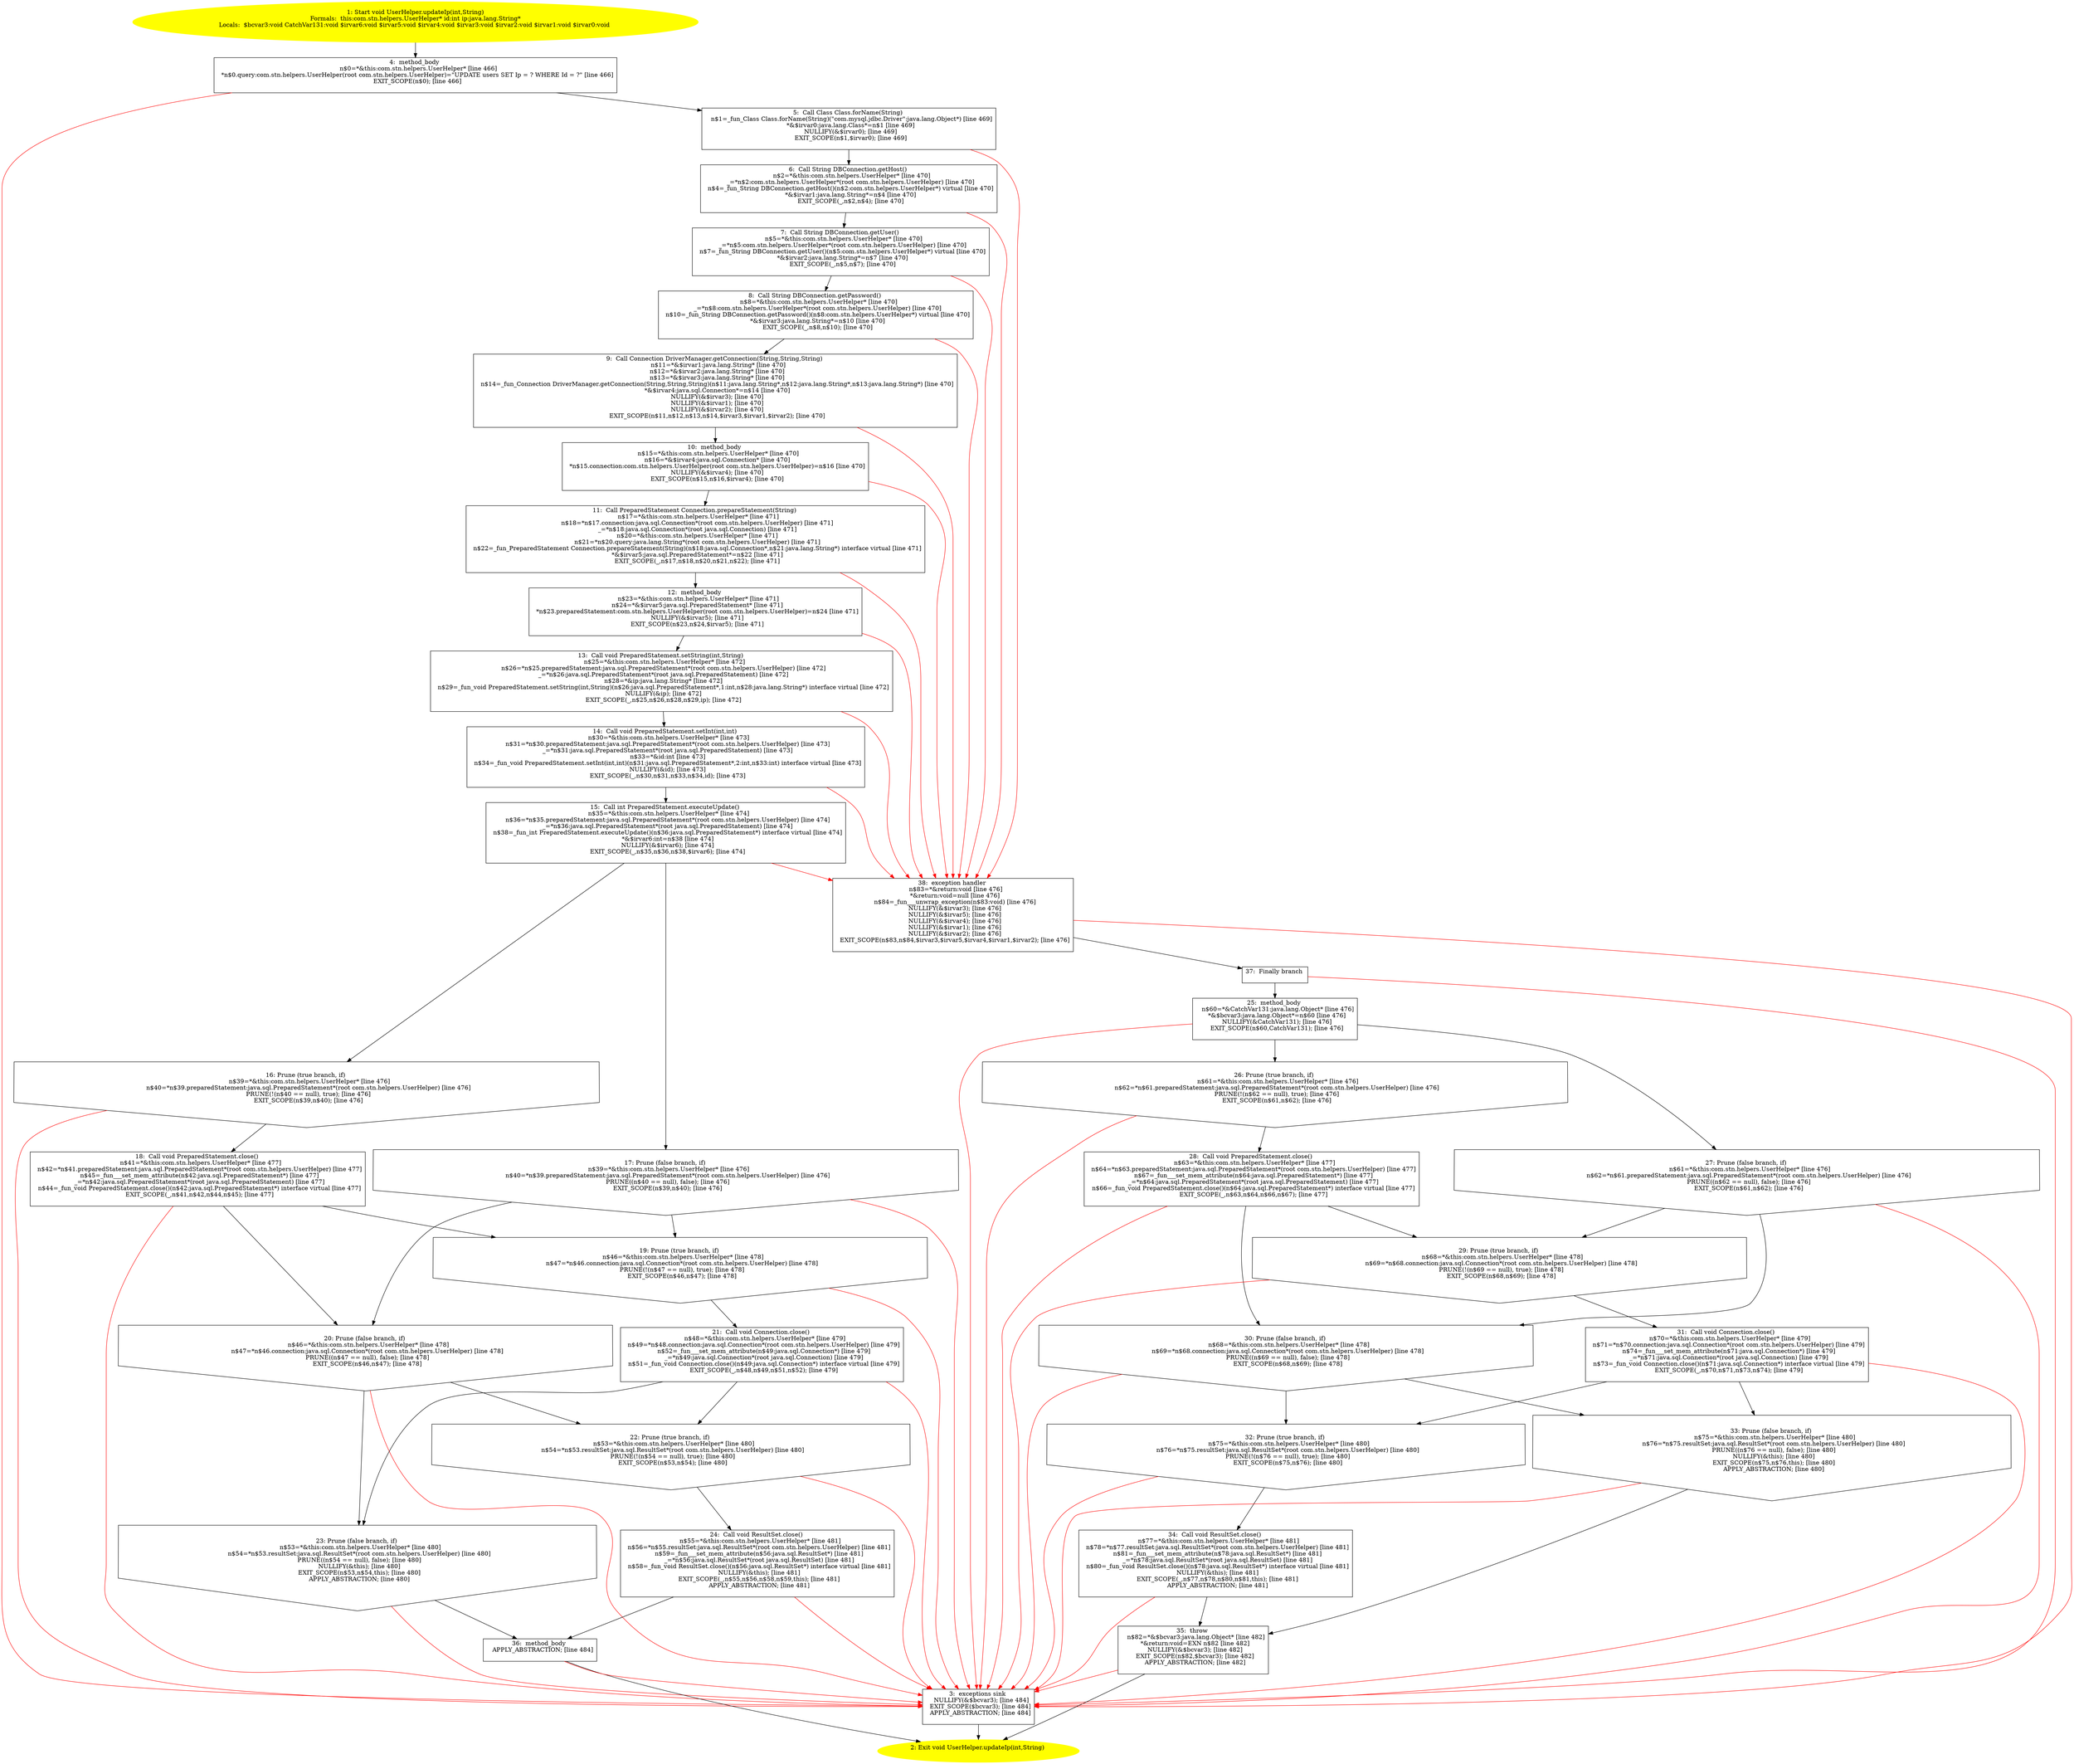 /* @generated */
digraph cfg {
"com.stn.helpers.UserHelper.updateIp(int,java.lang.String):void.e9c305929e608fcbd3d9383fb0eb122e_1" [label="1: Start void UserHelper.updateIp(int,String)\nFormals:  this:com.stn.helpers.UserHelper* id:int ip:java.lang.String*\nLocals:  $bcvar3:void CatchVar131:void $irvar6:void $irvar5:void $irvar4:void $irvar3:void $irvar2:void $irvar1:void $irvar0:void \n  " color=yellow style=filled]
	

	 "com.stn.helpers.UserHelper.updateIp(int,java.lang.String):void.e9c305929e608fcbd3d9383fb0eb122e_1" -> "com.stn.helpers.UserHelper.updateIp(int,java.lang.String):void.e9c305929e608fcbd3d9383fb0eb122e_4" ;
"com.stn.helpers.UserHelper.updateIp(int,java.lang.String):void.e9c305929e608fcbd3d9383fb0eb122e_2" [label="2: Exit void UserHelper.updateIp(int,String) \n  " color=yellow style=filled]
	

"com.stn.helpers.UserHelper.updateIp(int,java.lang.String):void.e9c305929e608fcbd3d9383fb0eb122e_3" [label="3:  exceptions sink \n   NULLIFY(&$bcvar3); [line 484]\n  EXIT_SCOPE($bcvar3); [line 484]\n  APPLY_ABSTRACTION; [line 484]\n " shape="box"]
	

	 "com.stn.helpers.UserHelper.updateIp(int,java.lang.String):void.e9c305929e608fcbd3d9383fb0eb122e_3" -> "com.stn.helpers.UserHelper.updateIp(int,java.lang.String):void.e9c305929e608fcbd3d9383fb0eb122e_2" ;
"com.stn.helpers.UserHelper.updateIp(int,java.lang.String):void.e9c305929e608fcbd3d9383fb0eb122e_4" [label="4:  method_body \n   n$0=*&this:com.stn.helpers.UserHelper* [line 466]\n  *n$0.query:com.stn.helpers.UserHelper(root com.stn.helpers.UserHelper)=\"UPDATE users SET Ip = ? WHERE Id = ?\" [line 466]\n  EXIT_SCOPE(n$0); [line 466]\n " shape="box"]
	

	 "com.stn.helpers.UserHelper.updateIp(int,java.lang.String):void.e9c305929e608fcbd3d9383fb0eb122e_4" -> "com.stn.helpers.UserHelper.updateIp(int,java.lang.String):void.e9c305929e608fcbd3d9383fb0eb122e_5" ;
	 "com.stn.helpers.UserHelper.updateIp(int,java.lang.String):void.e9c305929e608fcbd3d9383fb0eb122e_4" -> "com.stn.helpers.UserHelper.updateIp(int,java.lang.String):void.e9c305929e608fcbd3d9383fb0eb122e_3" [color="red" ];
"com.stn.helpers.UserHelper.updateIp(int,java.lang.String):void.e9c305929e608fcbd3d9383fb0eb122e_5" [label="5:  Call Class Class.forName(String) \n   n$1=_fun_Class Class.forName(String)(\"com.mysql.jdbc.Driver\":java.lang.Object*) [line 469]\n  *&$irvar0:java.lang.Class*=n$1 [line 469]\n  NULLIFY(&$irvar0); [line 469]\n  EXIT_SCOPE(n$1,$irvar0); [line 469]\n " shape="box"]
	

	 "com.stn.helpers.UserHelper.updateIp(int,java.lang.String):void.e9c305929e608fcbd3d9383fb0eb122e_5" -> "com.stn.helpers.UserHelper.updateIp(int,java.lang.String):void.e9c305929e608fcbd3d9383fb0eb122e_6" ;
	 "com.stn.helpers.UserHelper.updateIp(int,java.lang.String):void.e9c305929e608fcbd3d9383fb0eb122e_5" -> "com.stn.helpers.UserHelper.updateIp(int,java.lang.String):void.e9c305929e608fcbd3d9383fb0eb122e_38" [color="red" ];
"com.stn.helpers.UserHelper.updateIp(int,java.lang.String):void.e9c305929e608fcbd3d9383fb0eb122e_6" [label="6:  Call String DBConnection.getHost() \n   n$2=*&this:com.stn.helpers.UserHelper* [line 470]\n  _=*n$2:com.stn.helpers.UserHelper*(root com.stn.helpers.UserHelper) [line 470]\n  n$4=_fun_String DBConnection.getHost()(n$2:com.stn.helpers.UserHelper*) virtual [line 470]\n  *&$irvar1:java.lang.String*=n$4 [line 470]\n  EXIT_SCOPE(_,n$2,n$4); [line 470]\n " shape="box"]
	

	 "com.stn.helpers.UserHelper.updateIp(int,java.lang.String):void.e9c305929e608fcbd3d9383fb0eb122e_6" -> "com.stn.helpers.UserHelper.updateIp(int,java.lang.String):void.e9c305929e608fcbd3d9383fb0eb122e_7" ;
	 "com.stn.helpers.UserHelper.updateIp(int,java.lang.String):void.e9c305929e608fcbd3d9383fb0eb122e_6" -> "com.stn.helpers.UserHelper.updateIp(int,java.lang.String):void.e9c305929e608fcbd3d9383fb0eb122e_38" [color="red" ];
"com.stn.helpers.UserHelper.updateIp(int,java.lang.String):void.e9c305929e608fcbd3d9383fb0eb122e_7" [label="7:  Call String DBConnection.getUser() \n   n$5=*&this:com.stn.helpers.UserHelper* [line 470]\n  _=*n$5:com.stn.helpers.UserHelper*(root com.stn.helpers.UserHelper) [line 470]\n  n$7=_fun_String DBConnection.getUser()(n$5:com.stn.helpers.UserHelper*) virtual [line 470]\n  *&$irvar2:java.lang.String*=n$7 [line 470]\n  EXIT_SCOPE(_,n$5,n$7); [line 470]\n " shape="box"]
	

	 "com.stn.helpers.UserHelper.updateIp(int,java.lang.String):void.e9c305929e608fcbd3d9383fb0eb122e_7" -> "com.stn.helpers.UserHelper.updateIp(int,java.lang.String):void.e9c305929e608fcbd3d9383fb0eb122e_8" ;
	 "com.stn.helpers.UserHelper.updateIp(int,java.lang.String):void.e9c305929e608fcbd3d9383fb0eb122e_7" -> "com.stn.helpers.UserHelper.updateIp(int,java.lang.String):void.e9c305929e608fcbd3d9383fb0eb122e_38" [color="red" ];
"com.stn.helpers.UserHelper.updateIp(int,java.lang.String):void.e9c305929e608fcbd3d9383fb0eb122e_8" [label="8:  Call String DBConnection.getPassword() \n   n$8=*&this:com.stn.helpers.UserHelper* [line 470]\n  _=*n$8:com.stn.helpers.UserHelper*(root com.stn.helpers.UserHelper) [line 470]\n  n$10=_fun_String DBConnection.getPassword()(n$8:com.stn.helpers.UserHelper*) virtual [line 470]\n  *&$irvar3:java.lang.String*=n$10 [line 470]\n  EXIT_SCOPE(_,n$8,n$10); [line 470]\n " shape="box"]
	

	 "com.stn.helpers.UserHelper.updateIp(int,java.lang.String):void.e9c305929e608fcbd3d9383fb0eb122e_8" -> "com.stn.helpers.UserHelper.updateIp(int,java.lang.String):void.e9c305929e608fcbd3d9383fb0eb122e_9" ;
	 "com.stn.helpers.UserHelper.updateIp(int,java.lang.String):void.e9c305929e608fcbd3d9383fb0eb122e_8" -> "com.stn.helpers.UserHelper.updateIp(int,java.lang.String):void.e9c305929e608fcbd3d9383fb0eb122e_38" [color="red" ];
"com.stn.helpers.UserHelper.updateIp(int,java.lang.String):void.e9c305929e608fcbd3d9383fb0eb122e_9" [label="9:  Call Connection DriverManager.getConnection(String,String,String) \n   n$11=*&$irvar1:java.lang.String* [line 470]\n  n$12=*&$irvar2:java.lang.String* [line 470]\n  n$13=*&$irvar3:java.lang.String* [line 470]\n  n$14=_fun_Connection DriverManager.getConnection(String,String,String)(n$11:java.lang.String*,n$12:java.lang.String*,n$13:java.lang.String*) [line 470]\n  *&$irvar4:java.sql.Connection*=n$14 [line 470]\n  NULLIFY(&$irvar3); [line 470]\n  NULLIFY(&$irvar1); [line 470]\n  NULLIFY(&$irvar2); [line 470]\n  EXIT_SCOPE(n$11,n$12,n$13,n$14,$irvar3,$irvar1,$irvar2); [line 470]\n " shape="box"]
	

	 "com.stn.helpers.UserHelper.updateIp(int,java.lang.String):void.e9c305929e608fcbd3d9383fb0eb122e_9" -> "com.stn.helpers.UserHelper.updateIp(int,java.lang.String):void.e9c305929e608fcbd3d9383fb0eb122e_10" ;
	 "com.stn.helpers.UserHelper.updateIp(int,java.lang.String):void.e9c305929e608fcbd3d9383fb0eb122e_9" -> "com.stn.helpers.UserHelper.updateIp(int,java.lang.String):void.e9c305929e608fcbd3d9383fb0eb122e_38" [color="red" ];
"com.stn.helpers.UserHelper.updateIp(int,java.lang.String):void.e9c305929e608fcbd3d9383fb0eb122e_10" [label="10:  method_body \n   n$15=*&this:com.stn.helpers.UserHelper* [line 470]\n  n$16=*&$irvar4:java.sql.Connection* [line 470]\n  *n$15.connection:com.stn.helpers.UserHelper(root com.stn.helpers.UserHelper)=n$16 [line 470]\n  NULLIFY(&$irvar4); [line 470]\n  EXIT_SCOPE(n$15,n$16,$irvar4); [line 470]\n " shape="box"]
	

	 "com.stn.helpers.UserHelper.updateIp(int,java.lang.String):void.e9c305929e608fcbd3d9383fb0eb122e_10" -> "com.stn.helpers.UserHelper.updateIp(int,java.lang.String):void.e9c305929e608fcbd3d9383fb0eb122e_11" ;
	 "com.stn.helpers.UserHelper.updateIp(int,java.lang.String):void.e9c305929e608fcbd3d9383fb0eb122e_10" -> "com.stn.helpers.UserHelper.updateIp(int,java.lang.String):void.e9c305929e608fcbd3d9383fb0eb122e_38" [color="red" ];
"com.stn.helpers.UserHelper.updateIp(int,java.lang.String):void.e9c305929e608fcbd3d9383fb0eb122e_11" [label="11:  Call PreparedStatement Connection.prepareStatement(String) \n   n$17=*&this:com.stn.helpers.UserHelper* [line 471]\n  n$18=*n$17.connection:java.sql.Connection*(root com.stn.helpers.UserHelper) [line 471]\n  _=*n$18:java.sql.Connection*(root java.sql.Connection) [line 471]\n  n$20=*&this:com.stn.helpers.UserHelper* [line 471]\n  n$21=*n$20.query:java.lang.String*(root com.stn.helpers.UserHelper) [line 471]\n  n$22=_fun_PreparedStatement Connection.prepareStatement(String)(n$18:java.sql.Connection*,n$21:java.lang.String*) interface virtual [line 471]\n  *&$irvar5:java.sql.PreparedStatement*=n$22 [line 471]\n  EXIT_SCOPE(_,n$17,n$18,n$20,n$21,n$22); [line 471]\n " shape="box"]
	

	 "com.stn.helpers.UserHelper.updateIp(int,java.lang.String):void.e9c305929e608fcbd3d9383fb0eb122e_11" -> "com.stn.helpers.UserHelper.updateIp(int,java.lang.String):void.e9c305929e608fcbd3d9383fb0eb122e_12" ;
	 "com.stn.helpers.UserHelper.updateIp(int,java.lang.String):void.e9c305929e608fcbd3d9383fb0eb122e_11" -> "com.stn.helpers.UserHelper.updateIp(int,java.lang.String):void.e9c305929e608fcbd3d9383fb0eb122e_38" [color="red" ];
"com.stn.helpers.UserHelper.updateIp(int,java.lang.String):void.e9c305929e608fcbd3d9383fb0eb122e_12" [label="12:  method_body \n   n$23=*&this:com.stn.helpers.UserHelper* [line 471]\n  n$24=*&$irvar5:java.sql.PreparedStatement* [line 471]\n  *n$23.preparedStatement:com.stn.helpers.UserHelper(root com.stn.helpers.UserHelper)=n$24 [line 471]\n  NULLIFY(&$irvar5); [line 471]\n  EXIT_SCOPE(n$23,n$24,$irvar5); [line 471]\n " shape="box"]
	

	 "com.stn.helpers.UserHelper.updateIp(int,java.lang.String):void.e9c305929e608fcbd3d9383fb0eb122e_12" -> "com.stn.helpers.UserHelper.updateIp(int,java.lang.String):void.e9c305929e608fcbd3d9383fb0eb122e_13" ;
	 "com.stn.helpers.UserHelper.updateIp(int,java.lang.String):void.e9c305929e608fcbd3d9383fb0eb122e_12" -> "com.stn.helpers.UserHelper.updateIp(int,java.lang.String):void.e9c305929e608fcbd3d9383fb0eb122e_38" [color="red" ];
"com.stn.helpers.UserHelper.updateIp(int,java.lang.String):void.e9c305929e608fcbd3d9383fb0eb122e_13" [label="13:  Call void PreparedStatement.setString(int,String) \n   n$25=*&this:com.stn.helpers.UserHelper* [line 472]\n  n$26=*n$25.preparedStatement:java.sql.PreparedStatement*(root com.stn.helpers.UserHelper) [line 472]\n  _=*n$26:java.sql.PreparedStatement*(root java.sql.PreparedStatement) [line 472]\n  n$28=*&ip:java.lang.String* [line 472]\n  n$29=_fun_void PreparedStatement.setString(int,String)(n$26:java.sql.PreparedStatement*,1:int,n$28:java.lang.String*) interface virtual [line 472]\n  NULLIFY(&ip); [line 472]\n  EXIT_SCOPE(_,n$25,n$26,n$28,n$29,ip); [line 472]\n " shape="box"]
	

	 "com.stn.helpers.UserHelper.updateIp(int,java.lang.String):void.e9c305929e608fcbd3d9383fb0eb122e_13" -> "com.stn.helpers.UserHelper.updateIp(int,java.lang.String):void.e9c305929e608fcbd3d9383fb0eb122e_14" ;
	 "com.stn.helpers.UserHelper.updateIp(int,java.lang.String):void.e9c305929e608fcbd3d9383fb0eb122e_13" -> "com.stn.helpers.UserHelper.updateIp(int,java.lang.String):void.e9c305929e608fcbd3d9383fb0eb122e_38" [color="red" ];
"com.stn.helpers.UserHelper.updateIp(int,java.lang.String):void.e9c305929e608fcbd3d9383fb0eb122e_14" [label="14:  Call void PreparedStatement.setInt(int,int) \n   n$30=*&this:com.stn.helpers.UserHelper* [line 473]\n  n$31=*n$30.preparedStatement:java.sql.PreparedStatement*(root com.stn.helpers.UserHelper) [line 473]\n  _=*n$31:java.sql.PreparedStatement*(root java.sql.PreparedStatement) [line 473]\n  n$33=*&id:int [line 473]\n  n$34=_fun_void PreparedStatement.setInt(int,int)(n$31:java.sql.PreparedStatement*,2:int,n$33:int) interface virtual [line 473]\n  NULLIFY(&id); [line 473]\n  EXIT_SCOPE(_,n$30,n$31,n$33,n$34,id); [line 473]\n " shape="box"]
	

	 "com.stn.helpers.UserHelper.updateIp(int,java.lang.String):void.e9c305929e608fcbd3d9383fb0eb122e_14" -> "com.stn.helpers.UserHelper.updateIp(int,java.lang.String):void.e9c305929e608fcbd3d9383fb0eb122e_15" ;
	 "com.stn.helpers.UserHelper.updateIp(int,java.lang.String):void.e9c305929e608fcbd3d9383fb0eb122e_14" -> "com.stn.helpers.UserHelper.updateIp(int,java.lang.String):void.e9c305929e608fcbd3d9383fb0eb122e_38" [color="red" ];
"com.stn.helpers.UserHelper.updateIp(int,java.lang.String):void.e9c305929e608fcbd3d9383fb0eb122e_15" [label="15:  Call int PreparedStatement.executeUpdate() \n   n$35=*&this:com.stn.helpers.UserHelper* [line 474]\n  n$36=*n$35.preparedStatement:java.sql.PreparedStatement*(root com.stn.helpers.UserHelper) [line 474]\n  _=*n$36:java.sql.PreparedStatement*(root java.sql.PreparedStatement) [line 474]\n  n$38=_fun_int PreparedStatement.executeUpdate()(n$36:java.sql.PreparedStatement*) interface virtual [line 474]\n  *&$irvar6:int=n$38 [line 474]\n  NULLIFY(&$irvar6); [line 474]\n  EXIT_SCOPE(_,n$35,n$36,n$38,$irvar6); [line 474]\n " shape="box"]
	

	 "com.stn.helpers.UserHelper.updateIp(int,java.lang.String):void.e9c305929e608fcbd3d9383fb0eb122e_15" -> "com.stn.helpers.UserHelper.updateIp(int,java.lang.String):void.e9c305929e608fcbd3d9383fb0eb122e_16" ;
	 "com.stn.helpers.UserHelper.updateIp(int,java.lang.String):void.e9c305929e608fcbd3d9383fb0eb122e_15" -> "com.stn.helpers.UserHelper.updateIp(int,java.lang.String):void.e9c305929e608fcbd3d9383fb0eb122e_17" ;
	 "com.stn.helpers.UserHelper.updateIp(int,java.lang.String):void.e9c305929e608fcbd3d9383fb0eb122e_15" -> "com.stn.helpers.UserHelper.updateIp(int,java.lang.String):void.e9c305929e608fcbd3d9383fb0eb122e_38" [color="red" ];
"com.stn.helpers.UserHelper.updateIp(int,java.lang.String):void.e9c305929e608fcbd3d9383fb0eb122e_16" [label="16: Prune (true branch, if) \n   n$39=*&this:com.stn.helpers.UserHelper* [line 476]\n  n$40=*n$39.preparedStatement:java.sql.PreparedStatement*(root com.stn.helpers.UserHelper) [line 476]\n  PRUNE(!(n$40 == null), true); [line 476]\n  EXIT_SCOPE(n$39,n$40); [line 476]\n " shape="invhouse"]
	

	 "com.stn.helpers.UserHelper.updateIp(int,java.lang.String):void.e9c305929e608fcbd3d9383fb0eb122e_16" -> "com.stn.helpers.UserHelper.updateIp(int,java.lang.String):void.e9c305929e608fcbd3d9383fb0eb122e_18" ;
	 "com.stn.helpers.UserHelper.updateIp(int,java.lang.String):void.e9c305929e608fcbd3d9383fb0eb122e_16" -> "com.stn.helpers.UserHelper.updateIp(int,java.lang.String):void.e9c305929e608fcbd3d9383fb0eb122e_3" [color="red" ];
"com.stn.helpers.UserHelper.updateIp(int,java.lang.String):void.e9c305929e608fcbd3d9383fb0eb122e_17" [label="17: Prune (false branch, if) \n   n$39=*&this:com.stn.helpers.UserHelper* [line 476]\n  n$40=*n$39.preparedStatement:java.sql.PreparedStatement*(root com.stn.helpers.UserHelper) [line 476]\n  PRUNE((n$40 == null), false); [line 476]\n  EXIT_SCOPE(n$39,n$40); [line 476]\n " shape="invhouse"]
	

	 "com.stn.helpers.UserHelper.updateIp(int,java.lang.String):void.e9c305929e608fcbd3d9383fb0eb122e_17" -> "com.stn.helpers.UserHelper.updateIp(int,java.lang.String):void.e9c305929e608fcbd3d9383fb0eb122e_19" ;
	 "com.stn.helpers.UserHelper.updateIp(int,java.lang.String):void.e9c305929e608fcbd3d9383fb0eb122e_17" -> "com.stn.helpers.UserHelper.updateIp(int,java.lang.String):void.e9c305929e608fcbd3d9383fb0eb122e_20" ;
	 "com.stn.helpers.UserHelper.updateIp(int,java.lang.String):void.e9c305929e608fcbd3d9383fb0eb122e_17" -> "com.stn.helpers.UserHelper.updateIp(int,java.lang.String):void.e9c305929e608fcbd3d9383fb0eb122e_3" [color="red" ];
"com.stn.helpers.UserHelper.updateIp(int,java.lang.String):void.e9c305929e608fcbd3d9383fb0eb122e_18" [label="18:  Call void PreparedStatement.close() \n   n$41=*&this:com.stn.helpers.UserHelper* [line 477]\n  n$42=*n$41.preparedStatement:java.sql.PreparedStatement*(root com.stn.helpers.UserHelper) [line 477]\n  n$45=_fun___set_mem_attribute(n$42:java.sql.PreparedStatement*) [line 477]\n  _=*n$42:java.sql.PreparedStatement*(root java.sql.PreparedStatement) [line 477]\n  n$44=_fun_void PreparedStatement.close()(n$42:java.sql.PreparedStatement*) interface virtual [line 477]\n  EXIT_SCOPE(_,n$41,n$42,n$44,n$45); [line 477]\n " shape="box"]
	

	 "com.stn.helpers.UserHelper.updateIp(int,java.lang.String):void.e9c305929e608fcbd3d9383fb0eb122e_18" -> "com.stn.helpers.UserHelper.updateIp(int,java.lang.String):void.e9c305929e608fcbd3d9383fb0eb122e_19" ;
	 "com.stn.helpers.UserHelper.updateIp(int,java.lang.String):void.e9c305929e608fcbd3d9383fb0eb122e_18" -> "com.stn.helpers.UserHelper.updateIp(int,java.lang.String):void.e9c305929e608fcbd3d9383fb0eb122e_20" ;
	 "com.stn.helpers.UserHelper.updateIp(int,java.lang.String):void.e9c305929e608fcbd3d9383fb0eb122e_18" -> "com.stn.helpers.UserHelper.updateIp(int,java.lang.String):void.e9c305929e608fcbd3d9383fb0eb122e_3" [color="red" ];
"com.stn.helpers.UserHelper.updateIp(int,java.lang.String):void.e9c305929e608fcbd3d9383fb0eb122e_19" [label="19: Prune (true branch, if) \n   n$46=*&this:com.stn.helpers.UserHelper* [line 478]\n  n$47=*n$46.connection:java.sql.Connection*(root com.stn.helpers.UserHelper) [line 478]\n  PRUNE(!(n$47 == null), true); [line 478]\n  EXIT_SCOPE(n$46,n$47); [line 478]\n " shape="invhouse"]
	

	 "com.stn.helpers.UserHelper.updateIp(int,java.lang.String):void.e9c305929e608fcbd3d9383fb0eb122e_19" -> "com.stn.helpers.UserHelper.updateIp(int,java.lang.String):void.e9c305929e608fcbd3d9383fb0eb122e_21" ;
	 "com.stn.helpers.UserHelper.updateIp(int,java.lang.String):void.e9c305929e608fcbd3d9383fb0eb122e_19" -> "com.stn.helpers.UserHelper.updateIp(int,java.lang.String):void.e9c305929e608fcbd3d9383fb0eb122e_3" [color="red" ];
"com.stn.helpers.UserHelper.updateIp(int,java.lang.String):void.e9c305929e608fcbd3d9383fb0eb122e_20" [label="20: Prune (false branch, if) \n   n$46=*&this:com.stn.helpers.UserHelper* [line 478]\n  n$47=*n$46.connection:java.sql.Connection*(root com.stn.helpers.UserHelper) [line 478]\n  PRUNE((n$47 == null), false); [line 478]\n  EXIT_SCOPE(n$46,n$47); [line 478]\n " shape="invhouse"]
	

	 "com.stn.helpers.UserHelper.updateIp(int,java.lang.String):void.e9c305929e608fcbd3d9383fb0eb122e_20" -> "com.stn.helpers.UserHelper.updateIp(int,java.lang.String):void.e9c305929e608fcbd3d9383fb0eb122e_22" ;
	 "com.stn.helpers.UserHelper.updateIp(int,java.lang.String):void.e9c305929e608fcbd3d9383fb0eb122e_20" -> "com.stn.helpers.UserHelper.updateIp(int,java.lang.String):void.e9c305929e608fcbd3d9383fb0eb122e_23" ;
	 "com.stn.helpers.UserHelper.updateIp(int,java.lang.String):void.e9c305929e608fcbd3d9383fb0eb122e_20" -> "com.stn.helpers.UserHelper.updateIp(int,java.lang.String):void.e9c305929e608fcbd3d9383fb0eb122e_3" [color="red" ];
"com.stn.helpers.UserHelper.updateIp(int,java.lang.String):void.e9c305929e608fcbd3d9383fb0eb122e_21" [label="21:  Call void Connection.close() \n   n$48=*&this:com.stn.helpers.UserHelper* [line 479]\n  n$49=*n$48.connection:java.sql.Connection*(root com.stn.helpers.UserHelper) [line 479]\n  n$52=_fun___set_mem_attribute(n$49:java.sql.Connection*) [line 479]\n  _=*n$49:java.sql.Connection*(root java.sql.Connection) [line 479]\n  n$51=_fun_void Connection.close()(n$49:java.sql.Connection*) interface virtual [line 479]\n  EXIT_SCOPE(_,n$48,n$49,n$51,n$52); [line 479]\n " shape="box"]
	

	 "com.stn.helpers.UserHelper.updateIp(int,java.lang.String):void.e9c305929e608fcbd3d9383fb0eb122e_21" -> "com.stn.helpers.UserHelper.updateIp(int,java.lang.String):void.e9c305929e608fcbd3d9383fb0eb122e_22" ;
	 "com.stn.helpers.UserHelper.updateIp(int,java.lang.String):void.e9c305929e608fcbd3d9383fb0eb122e_21" -> "com.stn.helpers.UserHelper.updateIp(int,java.lang.String):void.e9c305929e608fcbd3d9383fb0eb122e_23" ;
	 "com.stn.helpers.UserHelper.updateIp(int,java.lang.String):void.e9c305929e608fcbd3d9383fb0eb122e_21" -> "com.stn.helpers.UserHelper.updateIp(int,java.lang.String):void.e9c305929e608fcbd3d9383fb0eb122e_3" [color="red" ];
"com.stn.helpers.UserHelper.updateIp(int,java.lang.String):void.e9c305929e608fcbd3d9383fb0eb122e_22" [label="22: Prune (true branch, if) \n   n$53=*&this:com.stn.helpers.UserHelper* [line 480]\n  n$54=*n$53.resultSet:java.sql.ResultSet*(root com.stn.helpers.UserHelper) [line 480]\n  PRUNE(!(n$54 == null), true); [line 480]\n  EXIT_SCOPE(n$53,n$54); [line 480]\n " shape="invhouse"]
	

	 "com.stn.helpers.UserHelper.updateIp(int,java.lang.String):void.e9c305929e608fcbd3d9383fb0eb122e_22" -> "com.stn.helpers.UserHelper.updateIp(int,java.lang.String):void.e9c305929e608fcbd3d9383fb0eb122e_24" ;
	 "com.stn.helpers.UserHelper.updateIp(int,java.lang.String):void.e9c305929e608fcbd3d9383fb0eb122e_22" -> "com.stn.helpers.UserHelper.updateIp(int,java.lang.String):void.e9c305929e608fcbd3d9383fb0eb122e_3" [color="red" ];
"com.stn.helpers.UserHelper.updateIp(int,java.lang.String):void.e9c305929e608fcbd3d9383fb0eb122e_23" [label="23: Prune (false branch, if) \n   n$53=*&this:com.stn.helpers.UserHelper* [line 480]\n  n$54=*n$53.resultSet:java.sql.ResultSet*(root com.stn.helpers.UserHelper) [line 480]\n  PRUNE((n$54 == null), false); [line 480]\n  NULLIFY(&this); [line 480]\n  EXIT_SCOPE(n$53,n$54,this); [line 480]\n  APPLY_ABSTRACTION; [line 480]\n " shape="invhouse"]
	

	 "com.stn.helpers.UserHelper.updateIp(int,java.lang.String):void.e9c305929e608fcbd3d9383fb0eb122e_23" -> "com.stn.helpers.UserHelper.updateIp(int,java.lang.String):void.e9c305929e608fcbd3d9383fb0eb122e_36" ;
	 "com.stn.helpers.UserHelper.updateIp(int,java.lang.String):void.e9c305929e608fcbd3d9383fb0eb122e_23" -> "com.stn.helpers.UserHelper.updateIp(int,java.lang.String):void.e9c305929e608fcbd3d9383fb0eb122e_3" [color="red" ];
"com.stn.helpers.UserHelper.updateIp(int,java.lang.String):void.e9c305929e608fcbd3d9383fb0eb122e_24" [label="24:  Call void ResultSet.close() \n   n$55=*&this:com.stn.helpers.UserHelper* [line 481]\n  n$56=*n$55.resultSet:java.sql.ResultSet*(root com.stn.helpers.UserHelper) [line 481]\n  n$59=_fun___set_mem_attribute(n$56:java.sql.ResultSet*) [line 481]\n  _=*n$56:java.sql.ResultSet*(root java.sql.ResultSet) [line 481]\n  n$58=_fun_void ResultSet.close()(n$56:java.sql.ResultSet*) interface virtual [line 481]\n  NULLIFY(&this); [line 481]\n  EXIT_SCOPE(_,n$55,n$56,n$58,n$59,this); [line 481]\n  APPLY_ABSTRACTION; [line 481]\n " shape="box"]
	

	 "com.stn.helpers.UserHelper.updateIp(int,java.lang.String):void.e9c305929e608fcbd3d9383fb0eb122e_24" -> "com.stn.helpers.UserHelper.updateIp(int,java.lang.String):void.e9c305929e608fcbd3d9383fb0eb122e_36" ;
	 "com.stn.helpers.UserHelper.updateIp(int,java.lang.String):void.e9c305929e608fcbd3d9383fb0eb122e_24" -> "com.stn.helpers.UserHelper.updateIp(int,java.lang.String):void.e9c305929e608fcbd3d9383fb0eb122e_3" [color="red" ];
"com.stn.helpers.UserHelper.updateIp(int,java.lang.String):void.e9c305929e608fcbd3d9383fb0eb122e_25" [label="25:  method_body \n   n$60=*&CatchVar131:java.lang.Object* [line 476]\n  *&$bcvar3:java.lang.Object*=n$60 [line 476]\n  NULLIFY(&CatchVar131); [line 476]\n  EXIT_SCOPE(n$60,CatchVar131); [line 476]\n " shape="box"]
	

	 "com.stn.helpers.UserHelper.updateIp(int,java.lang.String):void.e9c305929e608fcbd3d9383fb0eb122e_25" -> "com.stn.helpers.UserHelper.updateIp(int,java.lang.String):void.e9c305929e608fcbd3d9383fb0eb122e_26" ;
	 "com.stn.helpers.UserHelper.updateIp(int,java.lang.String):void.e9c305929e608fcbd3d9383fb0eb122e_25" -> "com.stn.helpers.UserHelper.updateIp(int,java.lang.String):void.e9c305929e608fcbd3d9383fb0eb122e_27" ;
	 "com.stn.helpers.UserHelper.updateIp(int,java.lang.String):void.e9c305929e608fcbd3d9383fb0eb122e_25" -> "com.stn.helpers.UserHelper.updateIp(int,java.lang.String):void.e9c305929e608fcbd3d9383fb0eb122e_3" [color="red" ];
"com.stn.helpers.UserHelper.updateIp(int,java.lang.String):void.e9c305929e608fcbd3d9383fb0eb122e_26" [label="26: Prune (true branch, if) \n   n$61=*&this:com.stn.helpers.UserHelper* [line 476]\n  n$62=*n$61.preparedStatement:java.sql.PreparedStatement*(root com.stn.helpers.UserHelper) [line 476]\n  PRUNE(!(n$62 == null), true); [line 476]\n  EXIT_SCOPE(n$61,n$62); [line 476]\n " shape="invhouse"]
	

	 "com.stn.helpers.UserHelper.updateIp(int,java.lang.String):void.e9c305929e608fcbd3d9383fb0eb122e_26" -> "com.stn.helpers.UserHelper.updateIp(int,java.lang.String):void.e9c305929e608fcbd3d9383fb0eb122e_28" ;
	 "com.stn.helpers.UserHelper.updateIp(int,java.lang.String):void.e9c305929e608fcbd3d9383fb0eb122e_26" -> "com.stn.helpers.UserHelper.updateIp(int,java.lang.String):void.e9c305929e608fcbd3d9383fb0eb122e_3" [color="red" ];
"com.stn.helpers.UserHelper.updateIp(int,java.lang.String):void.e9c305929e608fcbd3d9383fb0eb122e_27" [label="27: Prune (false branch, if) \n   n$61=*&this:com.stn.helpers.UserHelper* [line 476]\n  n$62=*n$61.preparedStatement:java.sql.PreparedStatement*(root com.stn.helpers.UserHelper) [line 476]\n  PRUNE((n$62 == null), false); [line 476]\n  EXIT_SCOPE(n$61,n$62); [line 476]\n " shape="invhouse"]
	

	 "com.stn.helpers.UserHelper.updateIp(int,java.lang.String):void.e9c305929e608fcbd3d9383fb0eb122e_27" -> "com.stn.helpers.UserHelper.updateIp(int,java.lang.String):void.e9c305929e608fcbd3d9383fb0eb122e_29" ;
	 "com.stn.helpers.UserHelper.updateIp(int,java.lang.String):void.e9c305929e608fcbd3d9383fb0eb122e_27" -> "com.stn.helpers.UserHelper.updateIp(int,java.lang.String):void.e9c305929e608fcbd3d9383fb0eb122e_30" ;
	 "com.stn.helpers.UserHelper.updateIp(int,java.lang.String):void.e9c305929e608fcbd3d9383fb0eb122e_27" -> "com.stn.helpers.UserHelper.updateIp(int,java.lang.String):void.e9c305929e608fcbd3d9383fb0eb122e_3" [color="red" ];
"com.stn.helpers.UserHelper.updateIp(int,java.lang.String):void.e9c305929e608fcbd3d9383fb0eb122e_28" [label="28:  Call void PreparedStatement.close() \n   n$63=*&this:com.stn.helpers.UserHelper* [line 477]\n  n$64=*n$63.preparedStatement:java.sql.PreparedStatement*(root com.stn.helpers.UserHelper) [line 477]\n  n$67=_fun___set_mem_attribute(n$64:java.sql.PreparedStatement*) [line 477]\n  _=*n$64:java.sql.PreparedStatement*(root java.sql.PreparedStatement) [line 477]\n  n$66=_fun_void PreparedStatement.close()(n$64:java.sql.PreparedStatement*) interface virtual [line 477]\n  EXIT_SCOPE(_,n$63,n$64,n$66,n$67); [line 477]\n " shape="box"]
	

	 "com.stn.helpers.UserHelper.updateIp(int,java.lang.String):void.e9c305929e608fcbd3d9383fb0eb122e_28" -> "com.stn.helpers.UserHelper.updateIp(int,java.lang.String):void.e9c305929e608fcbd3d9383fb0eb122e_29" ;
	 "com.stn.helpers.UserHelper.updateIp(int,java.lang.String):void.e9c305929e608fcbd3d9383fb0eb122e_28" -> "com.stn.helpers.UserHelper.updateIp(int,java.lang.String):void.e9c305929e608fcbd3d9383fb0eb122e_30" ;
	 "com.stn.helpers.UserHelper.updateIp(int,java.lang.String):void.e9c305929e608fcbd3d9383fb0eb122e_28" -> "com.stn.helpers.UserHelper.updateIp(int,java.lang.String):void.e9c305929e608fcbd3d9383fb0eb122e_3" [color="red" ];
"com.stn.helpers.UserHelper.updateIp(int,java.lang.String):void.e9c305929e608fcbd3d9383fb0eb122e_29" [label="29: Prune (true branch, if) \n   n$68=*&this:com.stn.helpers.UserHelper* [line 478]\n  n$69=*n$68.connection:java.sql.Connection*(root com.stn.helpers.UserHelper) [line 478]\n  PRUNE(!(n$69 == null), true); [line 478]\n  EXIT_SCOPE(n$68,n$69); [line 478]\n " shape="invhouse"]
	

	 "com.stn.helpers.UserHelper.updateIp(int,java.lang.String):void.e9c305929e608fcbd3d9383fb0eb122e_29" -> "com.stn.helpers.UserHelper.updateIp(int,java.lang.String):void.e9c305929e608fcbd3d9383fb0eb122e_31" ;
	 "com.stn.helpers.UserHelper.updateIp(int,java.lang.String):void.e9c305929e608fcbd3d9383fb0eb122e_29" -> "com.stn.helpers.UserHelper.updateIp(int,java.lang.String):void.e9c305929e608fcbd3d9383fb0eb122e_3" [color="red" ];
"com.stn.helpers.UserHelper.updateIp(int,java.lang.String):void.e9c305929e608fcbd3d9383fb0eb122e_30" [label="30: Prune (false branch, if) \n   n$68=*&this:com.stn.helpers.UserHelper* [line 478]\n  n$69=*n$68.connection:java.sql.Connection*(root com.stn.helpers.UserHelper) [line 478]\n  PRUNE((n$69 == null), false); [line 478]\n  EXIT_SCOPE(n$68,n$69); [line 478]\n " shape="invhouse"]
	

	 "com.stn.helpers.UserHelper.updateIp(int,java.lang.String):void.e9c305929e608fcbd3d9383fb0eb122e_30" -> "com.stn.helpers.UserHelper.updateIp(int,java.lang.String):void.e9c305929e608fcbd3d9383fb0eb122e_32" ;
	 "com.stn.helpers.UserHelper.updateIp(int,java.lang.String):void.e9c305929e608fcbd3d9383fb0eb122e_30" -> "com.stn.helpers.UserHelper.updateIp(int,java.lang.String):void.e9c305929e608fcbd3d9383fb0eb122e_33" ;
	 "com.stn.helpers.UserHelper.updateIp(int,java.lang.String):void.e9c305929e608fcbd3d9383fb0eb122e_30" -> "com.stn.helpers.UserHelper.updateIp(int,java.lang.String):void.e9c305929e608fcbd3d9383fb0eb122e_3" [color="red" ];
"com.stn.helpers.UserHelper.updateIp(int,java.lang.String):void.e9c305929e608fcbd3d9383fb0eb122e_31" [label="31:  Call void Connection.close() \n   n$70=*&this:com.stn.helpers.UserHelper* [line 479]\n  n$71=*n$70.connection:java.sql.Connection*(root com.stn.helpers.UserHelper) [line 479]\n  n$74=_fun___set_mem_attribute(n$71:java.sql.Connection*) [line 479]\n  _=*n$71:java.sql.Connection*(root java.sql.Connection) [line 479]\n  n$73=_fun_void Connection.close()(n$71:java.sql.Connection*) interface virtual [line 479]\n  EXIT_SCOPE(_,n$70,n$71,n$73,n$74); [line 479]\n " shape="box"]
	

	 "com.stn.helpers.UserHelper.updateIp(int,java.lang.String):void.e9c305929e608fcbd3d9383fb0eb122e_31" -> "com.stn.helpers.UserHelper.updateIp(int,java.lang.String):void.e9c305929e608fcbd3d9383fb0eb122e_32" ;
	 "com.stn.helpers.UserHelper.updateIp(int,java.lang.String):void.e9c305929e608fcbd3d9383fb0eb122e_31" -> "com.stn.helpers.UserHelper.updateIp(int,java.lang.String):void.e9c305929e608fcbd3d9383fb0eb122e_33" ;
	 "com.stn.helpers.UserHelper.updateIp(int,java.lang.String):void.e9c305929e608fcbd3d9383fb0eb122e_31" -> "com.stn.helpers.UserHelper.updateIp(int,java.lang.String):void.e9c305929e608fcbd3d9383fb0eb122e_3" [color="red" ];
"com.stn.helpers.UserHelper.updateIp(int,java.lang.String):void.e9c305929e608fcbd3d9383fb0eb122e_32" [label="32: Prune (true branch, if) \n   n$75=*&this:com.stn.helpers.UserHelper* [line 480]\n  n$76=*n$75.resultSet:java.sql.ResultSet*(root com.stn.helpers.UserHelper) [line 480]\n  PRUNE(!(n$76 == null), true); [line 480]\n  EXIT_SCOPE(n$75,n$76); [line 480]\n " shape="invhouse"]
	

	 "com.stn.helpers.UserHelper.updateIp(int,java.lang.String):void.e9c305929e608fcbd3d9383fb0eb122e_32" -> "com.stn.helpers.UserHelper.updateIp(int,java.lang.String):void.e9c305929e608fcbd3d9383fb0eb122e_34" ;
	 "com.stn.helpers.UserHelper.updateIp(int,java.lang.String):void.e9c305929e608fcbd3d9383fb0eb122e_32" -> "com.stn.helpers.UserHelper.updateIp(int,java.lang.String):void.e9c305929e608fcbd3d9383fb0eb122e_3" [color="red" ];
"com.stn.helpers.UserHelper.updateIp(int,java.lang.String):void.e9c305929e608fcbd3d9383fb0eb122e_33" [label="33: Prune (false branch, if) \n   n$75=*&this:com.stn.helpers.UserHelper* [line 480]\n  n$76=*n$75.resultSet:java.sql.ResultSet*(root com.stn.helpers.UserHelper) [line 480]\n  PRUNE((n$76 == null), false); [line 480]\n  NULLIFY(&this); [line 480]\n  EXIT_SCOPE(n$75,n$76,this); [line 480]\n  APPLY_ABSTRACTION; [line 480]\n " shape="invhouse"]
	

	 "com.stn.helpers.UserHelper.updateIp(int,java.lang.String):void.e9c305929e608fcbd3d9383fb0eb122e_33" -> "com.stn.helpers.UserHelper.updateIp(int,java.lang.String):void.e9c305929e608fcbd3d9383fb0eb122e_35" ;
	 "com.stn.helpers.UserHelper.updateIp(int,java.lang.String):void.e9c305929e608fcbd3d9383fb0eb122e_33" -> "com.stn.helpers.UserHelper.updateIp(int,java.lang.String):void.e9c305929e608fcbd3d9383fb0eb122e_3" [color="red" ];
"com.stn.helpers.UserHelper.updateIp(int,java.lang.String):void.e9c305929e608fcbd3d9383fb0eb122e_34" [label="34:  Call void ResultSet.close() \n   n$77=*&this:com.stn.helpers.UserHelper* [line 481]\n  n$78=*n$77.resultSet:java.sql.ResultSet*(root com.stn.helpers.UserHelper) [line 481]\n  n$81=_fun___set_mem_attribute(n$78:java.sql.ResultSet*) [line 481]\n  _=*n$78:java.sql.ResultSet*(root java.sql.ResultSet) [line 481]\n  n$80=_fun_void ResultSet.close()(n$78:java.sql.ResultSet*) interface virtual [line 481]\n  NULLIFY(&this); [line 481]\n  EXIT_SCOPE(_,n$77,n$78,n$80,n$81,this); [line 481]\n  APPLY_ABSTRACTION; [line 481]\n " shape="box"]
	

	 "com.stn.helpers.UserHelper.updateIp(int,java.lang.String):void.e9c305929e608fcbd3d9383fb0eb122e_34" -> "com.stn.helpers.UserHelper.updateIp(int,java.lang.String):void.e9c305929e608fcbd3d9383fb0eb122e_35" ;
	 "com.stn.helpers.UserHelper.updateIp(int,java.lang.String):void.e9c305929e608fcbd3d9383fb0eb122e_34" -> "com.stn.helpers.UserHelper.updateIp(int,java.lang.String):void.e9c305929e608fcbd3d9383fb0eb122e_3" [color="red" ];
"com.stn.helpers.UserHelper.updateIp(int,java.lang.String):void.e9c305929e608fcbd3d9383fb0eb122e_35" [label="35:  throw \n   n$82=*&$bcvar3:java.lang.Object* [line 482]\n  *&return:void=EXN n$82 [line 482]\n  NULLIFY(&$bcvar3); [line 482]\n  EXIT_SCOPE(n$82,$bcvar3); [line 482]\n  APPLY_ABSTRACTION; [line 482]\n " shape="box"]
	

	 "com.stn.helpers.UserHelper.updateIp(int,java.lang.String):void.e9c305929e608fcbd3d9383fb0eb122e_35" -> "com.stn.helpers.UserHelper.updateIp(int,java.lang.String):void.e9c305929e608fcbd3d9383fb0eb122e_2" ;
	 "com.stn.helpers.UserHelper.updateIp(int,java.lang.String):void.e9c305929e608fcbd3d9383fb0eb122e_35" -> "com.stn.helpers.UserHelper.updateIp(int,java.lang.String):void.e9c305929e608fcbd3d9383fb0eb122e_3" [color="red" ];
"com.stn.helpers.UserHelper.updateIp(int,java.lang.String):void.e9c305929e608fcbd3d9383fb0eb122e_36" [label="36:  method_body \n   APPLY_ABSTRACTION; [line 484]\n " shape="box"]
	

	 "com.stn.helpers.UserHelper.updateIp(int,java.lang.String):void.e9c305929e608fcbd3d9383fb0eb122e_36" -> "com.stn.helpers.UserHelper.updateIp(int,java.lang.String):void.e9c305929e608fcbd3d9383fb0eb122e_2" ;
	 "com.stn.helpers.UserHelper.updateIp(int,java.lang.String):void.e9c305929e608fcbd3d9383fb0eb122e_36" -> "com.stn.helpers.UserHelper.updateIp(int,java.lang.String):void.e9c305929e608fcbd3d9383fb0eb122e_3" [color="red" ];
"com.stn.helpers.UserHelper.updateIp(int,java.lang.String):void.e9c305929e608fcbd3d9383fb0eb122e_37" [label="37:  Finally branch \n  " shape="box"]
	

	 "com.stn.helpers.UserHelper.updateIp(int,java.lang.String):void.e9c305929e608fcbd3d9383fb0eb122e_37" -> "com.stn.helpers.UserHelper.updateIp(int,java.lang.String):void.e9c305929e608fcbd3d9383fb0eb122e_25" ;
	 "com.stn.helpers.UserHelper.updateIp(int,java.lang.String):void.e9c305929e608fcbd3d9383fb0eb122e_37" -> "com.stn.helpers.UserHelper.updateIp(int,java.lang.String):void.e9c305929e608fcbd3d9383fb0eb122e_3" [color="red" ];
"com.stn.helpers.UserHelper.updateIp(int,java.lang.String):void.e9c305929e608fcbd3d9383fb0eb122e_38" [label="38:  exception handler \n   n$83=*&return:void [line 476]\n  *&return:void=null [line 476]\n  n$84=_fun___unwrap_exception(n$83:void) [line 476]\n  NULLIFY(&$irvar3); [line 476]\n  NULLIFY(&$irvar5); [line 476]\n  NULLIFY(&$irvar4); [line 476]\n  NULLIFY(&$irvar1); [line 476]\n  NULLIFY(&$irvar2); [line 476]\n  EXIT_SCOPE(n$83,n$84,$irvar3,$irvar5,$irvar4,$irvar1,$irvar2); [line 476]\n " shape="box"]
	

	 "com.stn.helpers.UserHelper.updateIp(int,java.lang.String):void.e9c305929e608fcbd3d9383fb0eb122e_38" -> "com.stn.helpers.UserHelper.updateIp(int,java.lang.String):void.e9c305929e608fcbd3d9383fb0eb122e_37" ;
	 "com.stn.helpers.UserHelper.updateIp(int,java.lang.String):void.e9c305929e608fcbd3d9383fb0eb122e_38" -> "com.stn.helpers.UserHelper.updateIp(int,java.lang.String):void.e9c305929e608fcbd3d9383fb0eb122e_3" [color="red" ];
}
